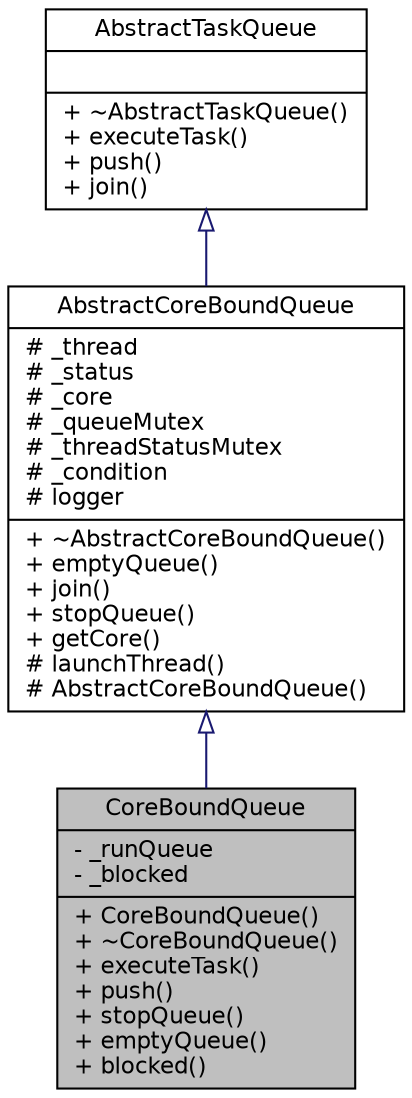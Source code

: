 digraph "CoreBoundQueue"
{
  edge [fontname="Helvetica",fontsize="11",labelfontname="Helvetica",labelfontsize="11"];
  node [fontname="Helvetica",fontsize="11",shape=record];
  Node1 [label="{CoreBoundQueue\n|- _runQueue\l- _blocked\l|+ CoreBoundQueue()\l+ ~CoreBoundQueue()\l+ executeTask()\l+ push()\l+ stopQueue()\l+ emptyQueue()\l+ blocked()\l}",height=0.2,width=0.4,color="black", fillcolor="grey75", style="filled" fontcolor="black"];
  Node2 -> Node1 [dir="back",color="midnightblue",fontsize="11",style="solid",arrowtail="onormal",fontname="Helvetica"];
  Node2 [label="{AbstractCoreBoundQueue\n|# _thread\l# _status\l# _core\l# _queueMutex\l# _threadStatusMutex\l# _condition\l# logger\l|+ ~AbstractCoreBoundQueue()\l+ emptyQueue()\l+ join()\l+ stopQueue()\l+ getCore()\l# launchThread()\l# AbstractCoreBoundQueue()\l}",height=0.2,width=0.4,color="black", fillcolor="white", style="filled",URL="$class_abstract_core_bound_queue.html"];
  Node3 -> Node2 [dir="back",color="midnightblue",fontsize="11",style="solid",arrowtail="onormal",fontname="Helvetica"];
  Node3 [label="{AbstractTaskQueue\n||+ ~AbstractTaskQueue()\l+ executeTask()\l+ push()\l+ join()\l}",height=0.2,width=0.4,color="black", fillcolor="white", style="filled",URL="$class_abstract_task_queue.html"];
}
